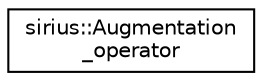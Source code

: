 digraph "Graphical Class Hierarchy"
{
 // INTERACTIVE_SVG=YES
  edge [fontname="Helvetica",fontsize="10",labelfontname="Helvetica",labelfontsize="10"];
  node [fontname="Helvetica",fontsize="10",shape=record];
  rankdir="LR";
  Node1 [label="sirius::Augmentation\l_operator",height=0.2,width=0.4,color="black", fillcolor="white", style="filled",URL="$classsirius_1_1_augmentation__operator.html"];
}
